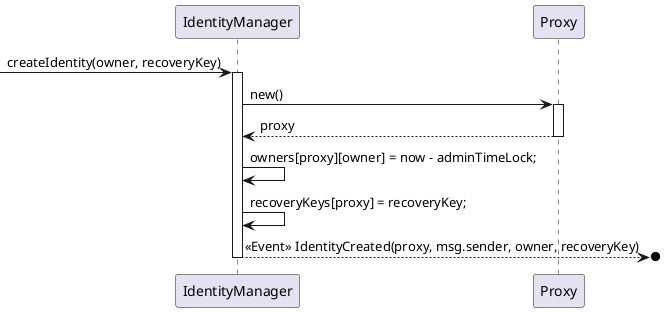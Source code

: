 @startuml
participant IdentityManager as im
participant Proxy as p

->im:createIdentity(owner, recoveryKey)
activate im

im->p: new()
activate p
p-->im:proxy
deactivate p

im->im:owners[proxy][owner] = now - adminTimeLock;
im->im:recoveryKeys[proxy] = recoveryKey;
im-->o]: <<Event>> IdentityCreated(proxy, msg.sender, owner, recoveryKey)
deactivate im

@enduml
